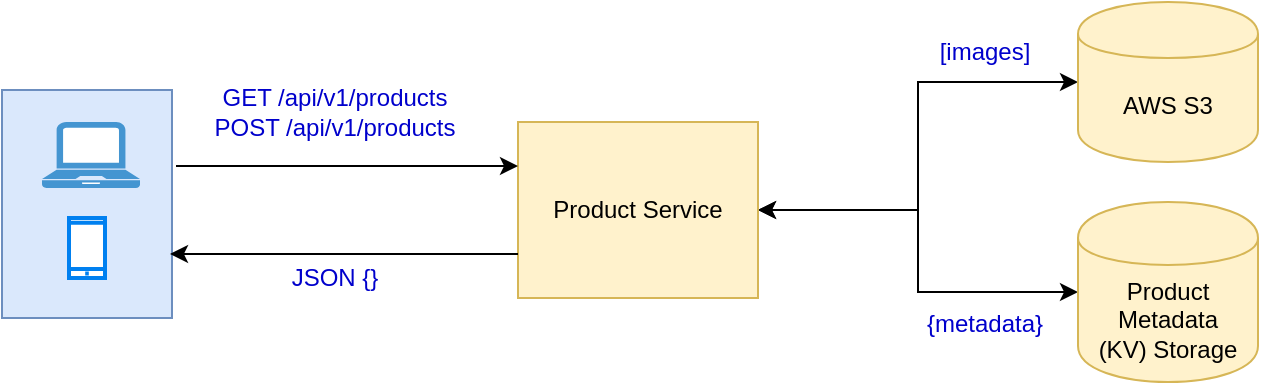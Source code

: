 <mxfile version="14.9.6" type="device"><diagram id="jr5R1mr3GR3lv1w3Y0kf" name="Page-1"><mxGraphModel dx="841" dy="748" grid="0" gridSize="10" guides="1" tooltips="1" connect="1" arrows="1" fold="1" page="1" pageScale="1" pageWidth="827" pageHeight="1169" math="0" shadow="0"><root><mxCell id="0"/><mxCell id="1" parent="0"/><mxCell id="-Ni9B0DIxcdLFvJUzyOn-13" value="" style="rounded=0;whiteSpace=wrap;html=1;fillColor=#dae8fc;strokeColor=#6c8ebf;" vertex="1" parent="1"><mxGeometry x="72" y="394" width="85" height="114" as="geometry"/></mxCell><mxCell id="-Ni9B0DIxcdLFvJUzyOn-10" value="" style="edgeStyle=orthogonalEdgeStyle;rounded=0;orthogonalLoop=1;jettySize=auto;html=1;fontColor=#0000CC;startArrow=classic;startFill=1;" edge="1" parent="1" source="-Ni9B0DIxcdLFvJUzyOn-1" target="-Ni9B0DIxcdLFvJUzyOn-9"><mxGeometry relative="1" as="geometry"/></mxCell><mxCell id="-Ni9B0DIxcdLFvJUzyOn-12" value="" style="edgeStyle=orthogonalEdgeStyle;rounded=0;orthogonalLoop=1;jettySize=auto;html=1;fontColor=#0000CC;startArrow=classic;startFill=1;" edge="1" parent="1" source="-Ni9B0DIxcdLFvJUzyOn-1" target="-Ni9B0DIxcdLFvJUzyOn-11"><mxGeometry relative="1" as="geometry"/></mxCell><mxCell id="-Ni9B0DIxcdLFvJUzyOn-1" value="Product Service" style="rounded=0;whiteSpace=wrap;html=1;fillColor=#fff2cc;strokeColor=#d6b656;" vertex="1" parent="1"><mxGeometry x="330" y="410" width="120" height="88" as="geometry"/></mxCell><mxCell id="-Ni9B0DIxcdLFvJUzyOn-3" value="" style="html=1;verticalLabelPosition=bottom;align=center;labelBackgroundColor=#ffffff;verticalAlign=top;strokeWidth=2;strokeColor=#0080F0;shadow=0;dashed=0;shape=mxgraph.ios7.icons.smartphone;" vertex="1" parent="1"><mxGeometry x="105.5" y="458" width="18" height="30" as="geometry"/></mxCell><mxCell id="-Ni9B0DIxcdLFvJUzyOn-4" value="" style="pointerEvents=1;shadow=0;dashed=0;html=1;strokeColor=none;fillColor=#4495D1;labelPosition=center;verticalLabelPosition=bottom;verticalAlign=top;align=center;outlineConnect=0;shape=mxgraph.veeam.laptop;" vertex="1" parent="1"><mxGeometry x="92" y="410" width="49" height="33" as="geometry"/></mxCell><mxCell id="-Ni9B0DIxcdLFvJUzyOn-5" value="" style="endArrow=none;html=1;entryX=0;entryY=0.75;entryDx=0;entryDy=0;startArrow=classic;startFill=1;endFill=0;" edge="1" parent="1" target="-Ni9B0DIxcdLFvJUzyOn-1"><mxGeometry width="50" height="50" relative="1" as="geometry"><mxPoint x="156" y="476" as="sourcePoint"/><mxPoint x="300" y="440" as="targetPoint"/></mxGeometry></mxCell><mxCell id="-Ni9B0DIxcdLFvJUzyOn-6" value="" style="endArrow=classic;html=1;entryX=0;entryY=0.25;entryDx=0;entryDy=0;startArrow=none;startFill=0;" edge="1" parent="1" target="-Ni9B0DIxcdLFvJUzyOn-1"><mxGeometry width="50" height="50" relative="1" as="geometry"><mxPoint x="159" y="432" as="sourcePoint"/><mxPoint x="325.85" y="370" as="targetPoint"/></mxGeometry></mxCell><mxCell id="-Ni9B0DIxcdLFvJUzyOn-7" value="GET /api/v1/products&lt;br&gt;POST /api/v1/products" style="text;html=1;align=center;verticalAlign=middle;resizable=0;points=[];autosize=1;fontColor=#0000CC;" vertex="1" parent="1"><mxGeometry x="168.4" y="390" width="140" height="30" as="geometry"/></mxCell><mxCell id="-Ni9B0DIxcdLFvJUzyOn-8" value="JSON {}" style="text;html=1;align=center;verticalAlign=middle;resizable=0;points=[];autosize=1;strokeColor=none;fontColor=#0000CC;" vertex="1" parent="1"><mxGeometry x="208.4" y="478" width="60" height="20" as="geometry"/></mxCell><mxCell id="-Ni9B0DIxcdLFvJUzyOn-9" value="AWS S3" style="shape=cylinder;whiteSpace=wrap;html=1;boundedLbl=1;backgroundOutline=1;rounded=0;strokeColor=#d6b656;fillColor=#fff2cc;" vertex="1" parent="1"><mxGeometry x="610" y="350" width="90" height="80" as="geometry"/></mxCell><mxCell id="-Ni9B0DIxcdLFvJUzyOn-11" value="Product Metadata&lt;br&gt;(KV) Storage&lt;br&gt;" style="shape=cylinder;whiteSpace=wrap;html=1;boundedLbl=1;backgroundOutline=1;rounded=0;strokeColor=#d6b656;fillColor=#fff2cc;" vertex="1" parent="1"><mxGeometry x="610" y="450" width="90" height="90" as="geometry"/></mxCell><mxCell id="-Ni9B0DIxcdLFvJUzyOn-14" value="[images]" style="text;html=1;align=center;verticalAlign=middle;resizable=0;points=[];autosize=1;strokeColor=none;fontColor=#0000CC;" vertex="1" parent="1"><mxGeometry x="535" y="366" width="55" height="18" as="geometry"/></mxCell><mxCell id="-Ni9B0DIxcdLFvJUzyOn-15" value="{metadata}" style="text;html=1;align=center;verticalAlign=middle;resizable=0;points=[];autosize=1;strokeColor=none;fontColor=#0000CC;" vertex="1" parent="1"><mxGeometry x="528.5" y="502" width="68" height="18" as="geometry"/></mxCell></root></mxGraphModel></diagram></mxfile>